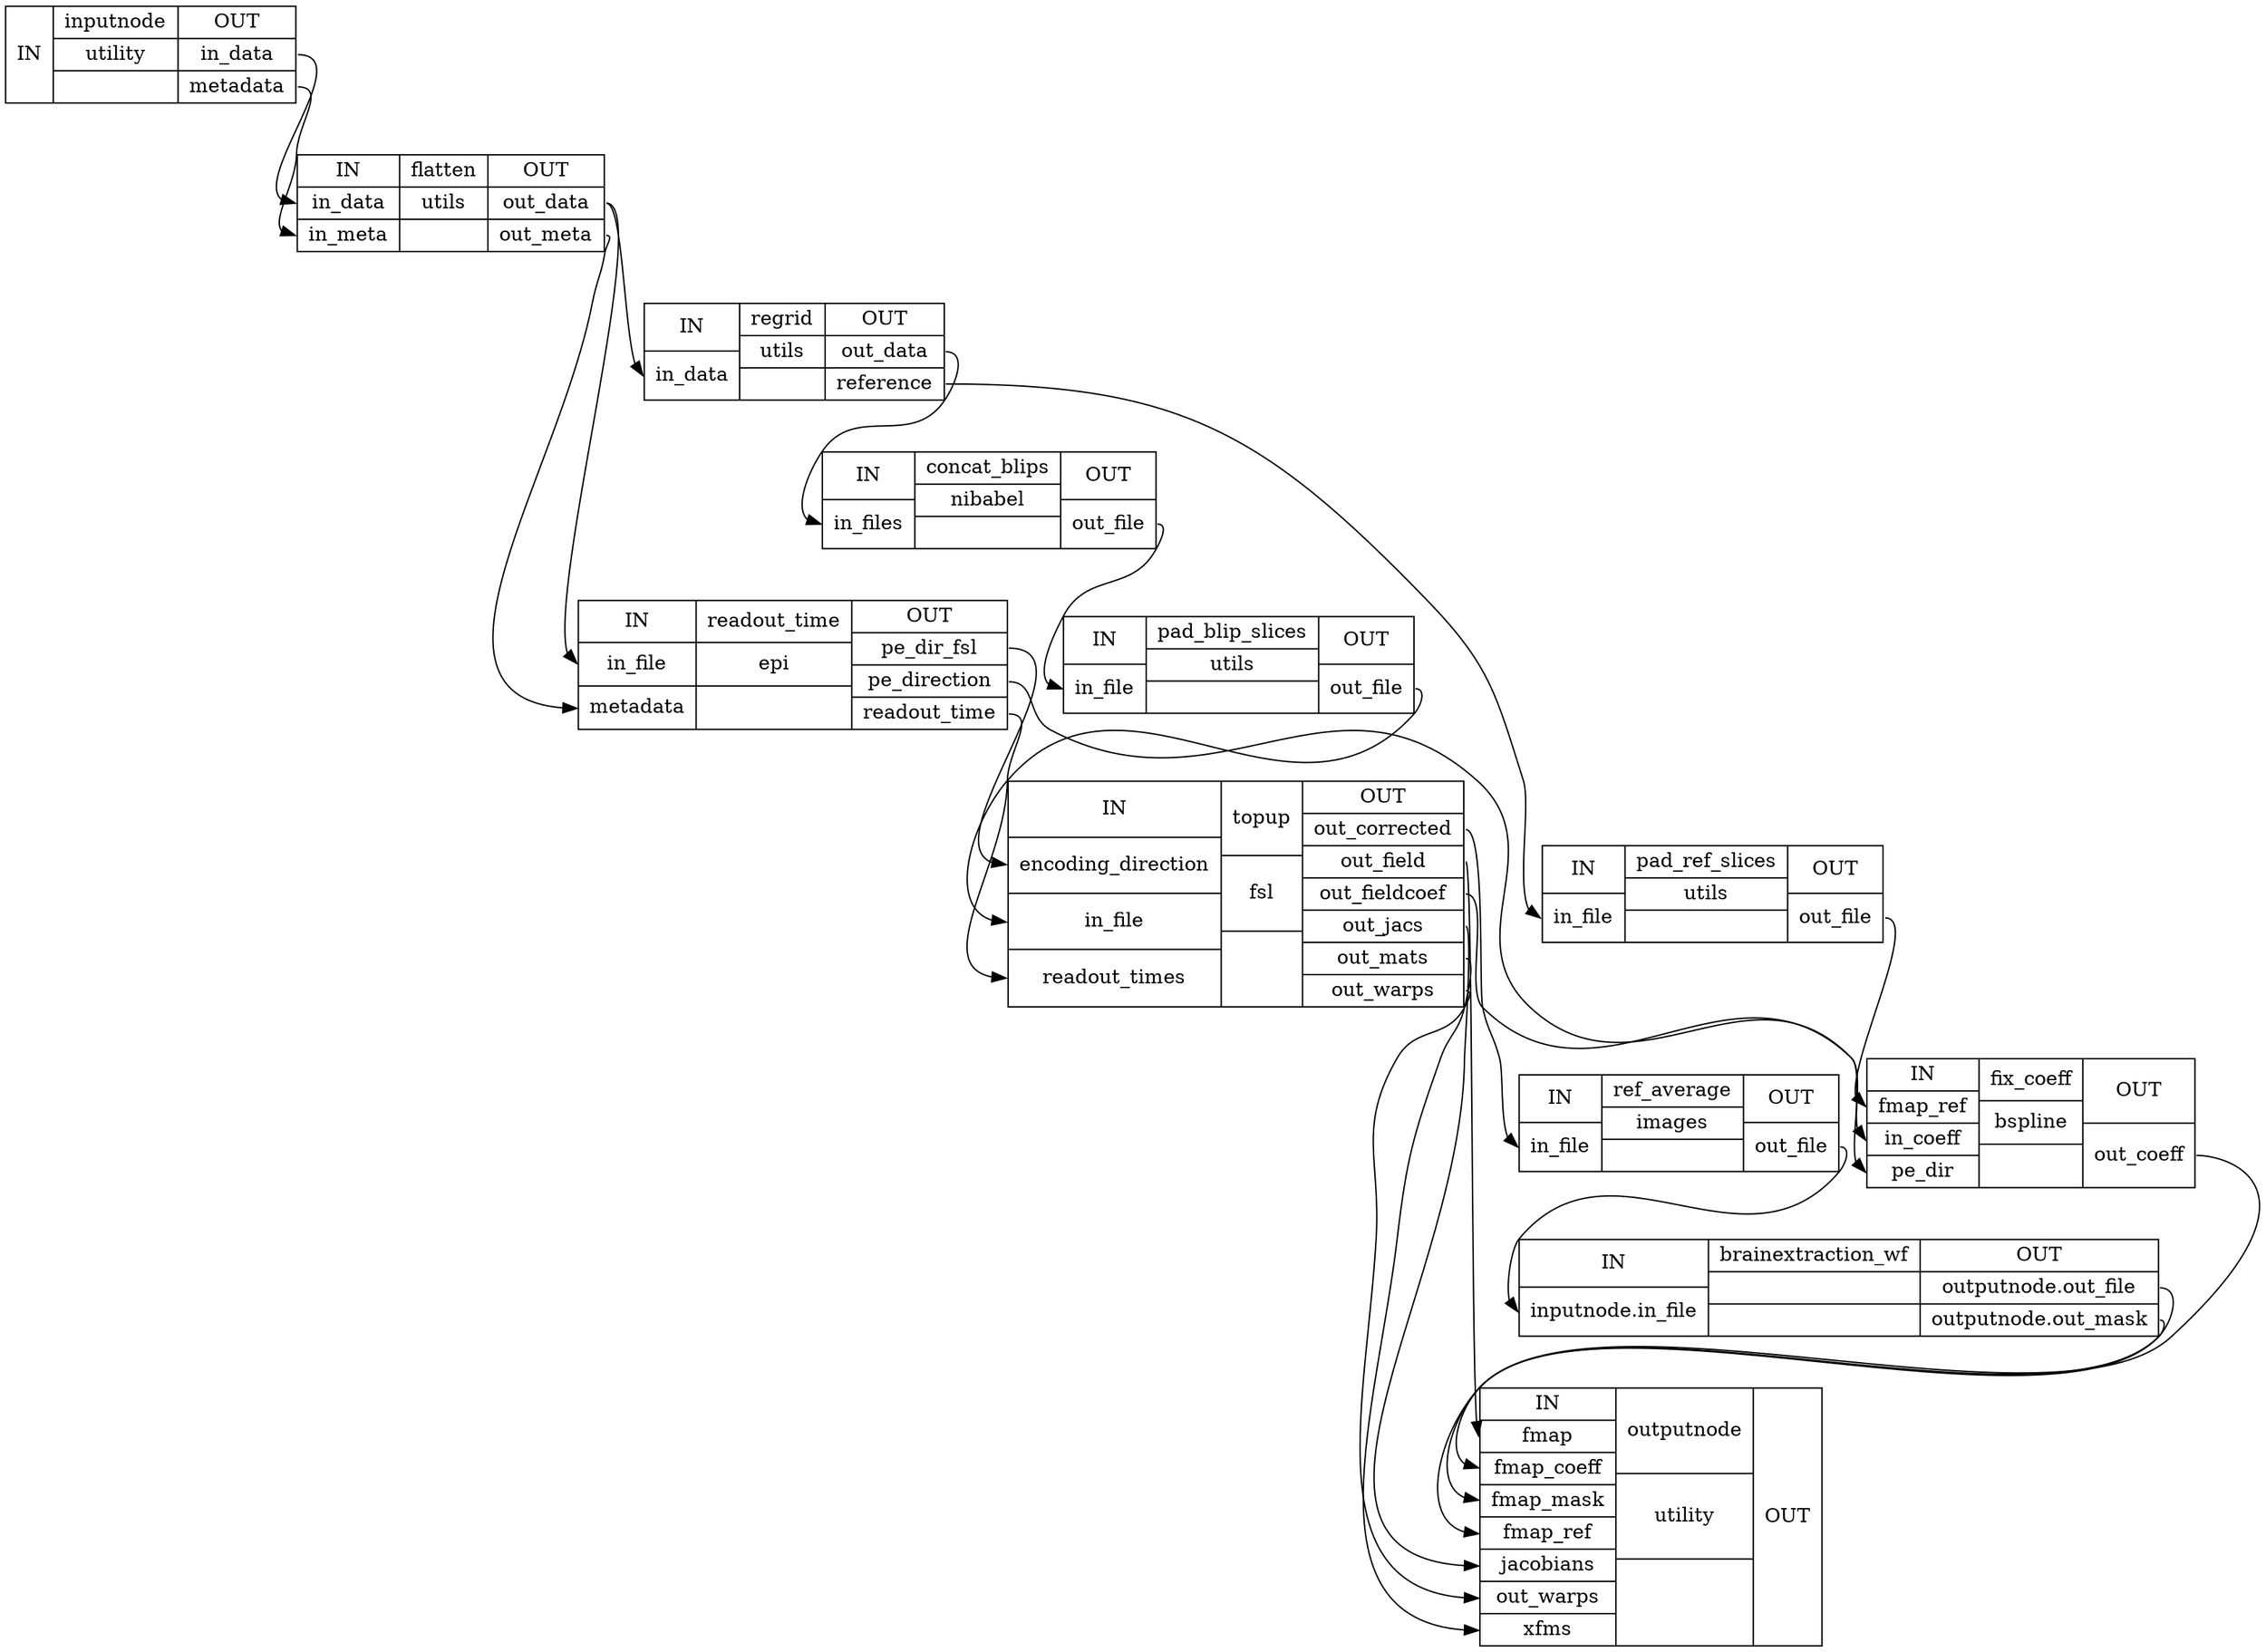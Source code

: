 digraph structs {
node [shape=record];
pepolar_estimate_wfinputnode [label="{IN}|{ inputnode | utility |  }|{OUT|<outindata> in_data|<outmetadata> metadata}"];
pepolar_estimate_wfflatten [label="{IN|<inindata> in_data|<ininmeta> in_meta}|{ flatten | utils |  }|{OUT|<outoutdata> out_data|<outoutmeta> out_meta}"];
pepolar_estimate_wfreadout_time [label="{IN|<ininfile> in_file|<inmetadata> metadata}|{ readout_time | epi |  }|{OUT|<outpedirfsl> pe_dir_fsl|<outpedirection> pe_direction|<outreadouttime> readout_time}"];
pepolar_estimate_wfregrid [label="{IN|<inindata> in_data}|{ regrid | utils |  }|{OUT|<outoutdata> out_data|<outreference> reference}"];
pepolar_estimate_wfconcat_blips [label="{IN|<ininfiles> in_files}|{ concat_blips | nibabel |  }|{OUT|<outoutfile> out_file}"];
pepolar_estimate_wfpad_ref_slices [label="{IN|<ininfile> in_file}|{ pad_ref_slices | utils |  }|{OUT|<outoutfile> out_file}"];
pepolar_estimate_wfpad_blip_slices [label="{IN|<ininfile> in_file}|{ pad_blip_slices | utils |  }|{OUT|<outoutfile> out_file}"];
pepolar_estimate_wftopup [label="{IN|<inencodingdirection> encoding_direction|<ininfile> in_file|<inreadouttimes> readout_times}|{ topup | fsl |  }|{OUT|<outoutcorrected> out_corrected|<outoutfield> out_field|<outoutfieldcoef> out_fieldcoef|<outoutjacs> out_jacs|<outoutmats> out_mats|<outoutwarps> out_warps}"];
pepolar_estimate_wffix_coeff [label="{IN|<infmapref> fmap_ref|<inincoeff> in_coeff|<inpedir> pe_dir}|{ fix_coeff | bspline |  }|{OUT|<outoutcoeff> out_coeff}"];
pepolar_estimate_wfref_average [label="{IN|<ininfile> in_file}|{ ref_average | images |  }|{OUT|<outoutfile> out_file}"];
pepolar_estimate_wfbrainextraction_wf [label="{IN|<ininputnodeinfile> inputnode.in_file}|{ brainextraction_wf |  |  }|{OUT|<outoutputnodeoutfile> outputnode.out_file|<outoutputnodeoutmask> outputnode.out_mask}"];
pepolar_estimate_wfoutputnode [label="{IN|<infmap> fmap|<infmapcoeff> fmap_coeff|<infmapmask> fmap_mask|<infmapref> fmap_ref|<injacobians> jacobians|<inoutwarps> out_warps|<inxfms> xfms}|{ outputnode | utility |  }|{OUT}"];
pepolar_estimate_wfbrainextraction_wf:outoutputnodeoutfile:e -> pepolar_estimate_wfoutputnode:infmapref:w;
pepolar_estimate_wfbrainextraction_wf:outoutputnodeoutmask:e -> pepolar_estimate_wfoutputnode:infmapmask:w;
pepolar_estimate_wfconcat_blips:outoutfile:e -> pepolar_estimate_wfpad_blip_slices:ininfile:w;
pepolar_estimate_wffix_coeff:outoutcoeff:e -> pepolar_estimate_wfoutputnode:infmapcoeff:w;
pepolar_estimate_wfflatten:outoutdata:e -> pepolar_estimate_wfreadout_time:ininfile:w;
pepolar_estimate_wfflatten:outoutdata:e -> pepolar_estimate_wfregrid:inindata:w;
pepolar_estimate_wfflatten:outoutmeta:e -> pepolar_estimate_wfreadout_time:inmetadata:w;
pepolar_estimate_wfinputnode:outindata:e -> pepolar_estimate_wfflatten:inindata:w;
pepolar_estimate_wfinputnode:outmetadata:e -> pepolar_estimate_wfflatten:ininmeta:w;
pepolar_estimate_wfpad_blip_slices:outoutfile:e -> pepolar_estimate_wftopup:ininfile:w;
pepolar_estimate_wfpad_ref_slices:outoutfile:e -> pepolar_estimate_wffix_coeff:infmapref:w;
pepolar_estimate_wfreadout_time:outpedirection:e -> pepolar_estimate_wffix_coeff:inpedir:w;
pepolar_estimate_wfreadout_time:outpedirfsl:e -> pepolar_estimate_wftopup:inencodingdirection:w;
pepolar_estimate_wfreadout_time:outreadouttime:e -> pepolar_estimate_wftopup:inreadouttimes:w;
pepolar_estimate_wfref_average:outoutfile:e -> pepolar_estimate_wfbrainextraction_wf:ininputnodeinfile:w;
pepolar_estimate_wfregrid:outoutdata:e -> pepolar_estimate_wfconcat_blips:ininfiles:w;
pepolar_estimate_wfregrid:outreference:e -> pepolar_estimate_wfpad_ref_slices:ininfile:w;
pepolar_estimate_wftopup:outoutcorrected:e -> pepolar_estimate_wfref_average:ininfile:w;
pepolar_estimate_wftopup:outoutfield:e -> pepolar_estimate_wfoutputnode:infmap:w;
pepolar_estimate_wftopup:outoutfieldcoef:e -> pepolar_estimate_wffix_coeff:inincoeff:w;
pepolar_estimate_wftopup:outoutjacs:e -> pepolar_estimate_wfoutputnode:injacobians:w;
pepolar_estimate_wftopup:outoutmats:e -> pepolar_estimate_wfoutputnode:inxfms:w;
pepolar_estimate_wftopup:outoutwarps:e -> pepolar_estimate_wfoutputnode:inoutwarps:w;
}